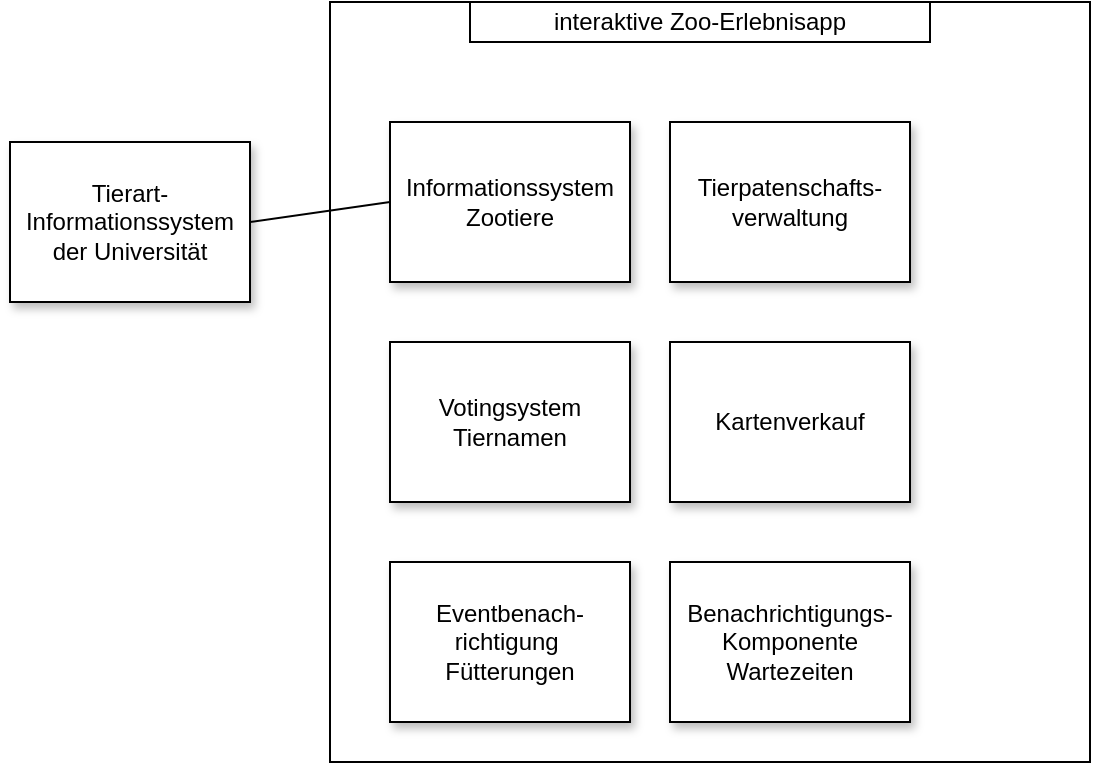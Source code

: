 <mxfile version="22.1.0" type="device">
  <diagram name="Seite-1" id="3EOT14itqVy4s9VKB7AF">
    <mxGraphModel dx="1877" dy="1707" grid="1" gridSize="10" guides="1" tooltips="1" connect="1" arrows="1" fold="1" page="1" pageScale="1" pageWidth="827" pageHeight="1169" math="0" shadow="0">
      <root>
        <mxCell id="0" />
        <mxCell id="1" parent="0" />
        <mxCell id="eIkAU1rpNv1f1Uvf1igj-11" value="" style="whiteSpace=wrap;html=1;aspect=fixed;labelBackgroundColor=none;" vertex="1" parent="1">
          <mxGeometry x="110" y="-10" width="380" height="380" as="geometry" />
        </mxCell>
        <mxCell id="_2PlGtxHBfRLoOzQEZn--1" value="&lt;div&gt;Kartenverkauf&lt;/div&gt;" style="rounded=0;whiteSpace=wrap;html=1;points=[[0,0,0,0,0],[0,0.25,0,0,0],[0,0.5,0,0,0],[0,0.75,0,0,0],[0,1,0,0,0],[0.2,1,0,0,0],[0.25,0,0,0,0],[0.25,1,0,0,0],[0.4,1,0,0,0],[0.5,0,0,0,0],[0.5,1,0,0,0],[0.6,1,0,0,0],[0.75,0,0,0,0],[0.75,1,0,0,0],[0.8,1,0,0,0],[1,0,0,0,0],[1,0.25,0,0,0],[1,0.5,0,0,0],[1,0.75,0,0,0],[1,1,0,0,0]];shadow=1;" parent="1" vertex="1">
          <mxGeometry x="280" y="160" width="120" height="80" as="geometry" />
        </mxCell>
        <mxCell id="_2PlGtxHBfRLoOzQEZn--2" value="Informationssystem Zootiere" style="rounded=0;whiteSpace=wrap;html=1;shadow=1;" parent="1" vertex="1">
          <mxGeometry x="140" y="50" width="120" height="80" as="geometry" />
        </mxCell>
        <mxCell id="_2PlGtxHBfRLoOzQEZn--3" value="Benachrichtigungs-Komponente Wartezeiten" style="rounded=0;whiteSpace=wrap;html=1;shadow=1;" parent="1" vertex="1">
          <mxGeometry x="280" y="270" width="120" height="80" as="geometry" />
        </mxCell>
        <mxCell id="_2PlGtxHBfRLoOzQEZn--4" value="Tierpatenschafts-verwaltung" style="rounded=0;whiteSpace=wrap;html=1;shadow=1;" parent="1" vertex="1">
          <mxGeometry x="280" y="50" width="120" height="80" as="geometry" />
        </mxCell>
        <mxCell id="_2PlGtxHBfRLoOzQEZn--5" value="Votingsystem Tiernamen" style="rounded=0;whiteSpace=wrap;html=1;shadow=1;" parent="1" vertex="1">
          <mxGeometry x="140" y="160" width="120" height="80" as="geometry" />
        </mxCell>
        <mxCell id="eIkAU1rpNv1f1Uvf1igj-5" value="" style="endArrow=none;html=1;rounded=0;entryX=1;entryY=0.5;entryDx=0;entryDy=0;exitX=0;exitY=0.5;exitDx=0;exitDy=0;" edge="1" parent="1" source="_2PlGtxHBfRLoOzQEZn--2" target="eIkAU1rpNv1f1Uvf1igj-7">
          <mxGeometry width="50" height="50" relative="1" as="geometry">
            <mxPoint x="209" y="188.96" as="sourcePoint" />
            <mxPoint x="90" y="110" as="targetPoint" />
          </mxGeometry>
        </mxCell>
        <mxCell id="eIkAU1rpNv1f1Uvf1igj-6" value="&lt;div&gt;Eventbenach-richtigung&amp;nbsp;&lt;/div&gt;&lt;div&gt;Fütterungen&lt;/div&gt;" style="rounded=0;whiteSpace=wrap;html=1;points=[[0,0,0,0,0],[0,0.25,0,0,0],[0,0.5,0,0,0],[0,0.75,0,0,0],[0,1,0,0,0],[0.2,1,0,0,0],[0.25,0,0,0,0],[0.25,1,0,0,0],[0.4,1,0,0,0],[0.5,0,0,0,0],[0.5,1,0,0,0],[0.6,1,0,0,0],[0.75,0,0,0,0],[0.75,1,0,0,0],[0.8,1,0,0,0],[1,0,0,0,0],[1,0.25,0,0,0],[1,0.5,0,0,0],[1,0.75,0,0,0],[1,1,0,0,0]];shadow=1;" vertex="1" parent="1">
          <mxGeometry x="140" y="270" width="120" height="80" as="geometry" />
        </mxCell>
        <mxCell id="eIkAU1rpNv1f1Uvf1igj-7" value="Tierart-Informationssystem der Universität" style="rounded=0;whiteSpace=wrap;html=1;shadow=1;" vertex="1" parent="1">
          <mxGeometry x="-50" y="60" width="120" height="80" as="geometry" />
        </mxCell>
        <mxCell id="eIkAU1rpNv1f1Uvf1igj-10" value="interaktive Zoo-Erlebnisapp" style="rounded=0;whiteSpace=wrap;html=1;" vertex="1" parent="1">
          <mxGeometry x="180" y="-10" width="230" height="20" as="geometry" />
        </mxCell>
      </root>
    </mxGraphModel>
  </diagram>
</mxfile>
